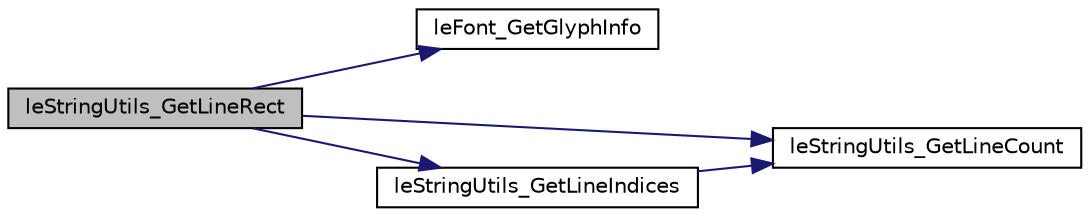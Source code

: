 digraph "leStringUtils_GetLineRect"
{
 // LATEX_PDF_SIZE
  edge [fontname="Helvetica",fontsize="10",labelfontname="Helvetica",labelfontsize="10"];
  node [fontname="Helvetica",fontsize="10",shape=record];
  rankdir="LR";
  Node1 [label="leStringUtils_GetLineRect",height=0.2,width=0.4,color="black", fillcolor="grey75", style="filled", fontcolor="black",tooltip=" "];
  Node1 -> Node2 [color="midnightblue",fontsize="10",style="solid",fontname="Helvetica"];
  Node2 [label="leFont_GetGlyphInfo",height=0.2,width=0.4,color="black", fillcolor="white", style="filled",URL="$legato__font_8c.html#adc970dea55e5bf510816327877ad7bf2",tooltip=" "];
  Node1 -> Node3 [color="midnightblue",fontsize="10",style="solid",fontname="Helvetica"];
  Node3 [label="leStringUtils_GetLineCount",height=0.2,width=0.4,color="black", fillcolor="white", style="filled",URL="$legato__stringutils_8c.html#a6134642f72bbe923a8ae91509076217e",tooltip=" "];
  Node1 -> Node4 [color="midnightblue",fontsize="10",style="solid",fontname="Helvetica"];
  Node4 [label="leStringUtils_GetLineIndices",height=0.2,width=0.4,color="black", fillcolor="white", style="filled",URL="$legato__stringutils_8c.html#aa6a5299c2b5b77b321ebbb05edfe4dfd",tooltip=" "];
  Node4 -> Node3 [color="midnightblue",fontsize="10",style="solid",fontname="Helvetica"];
}
